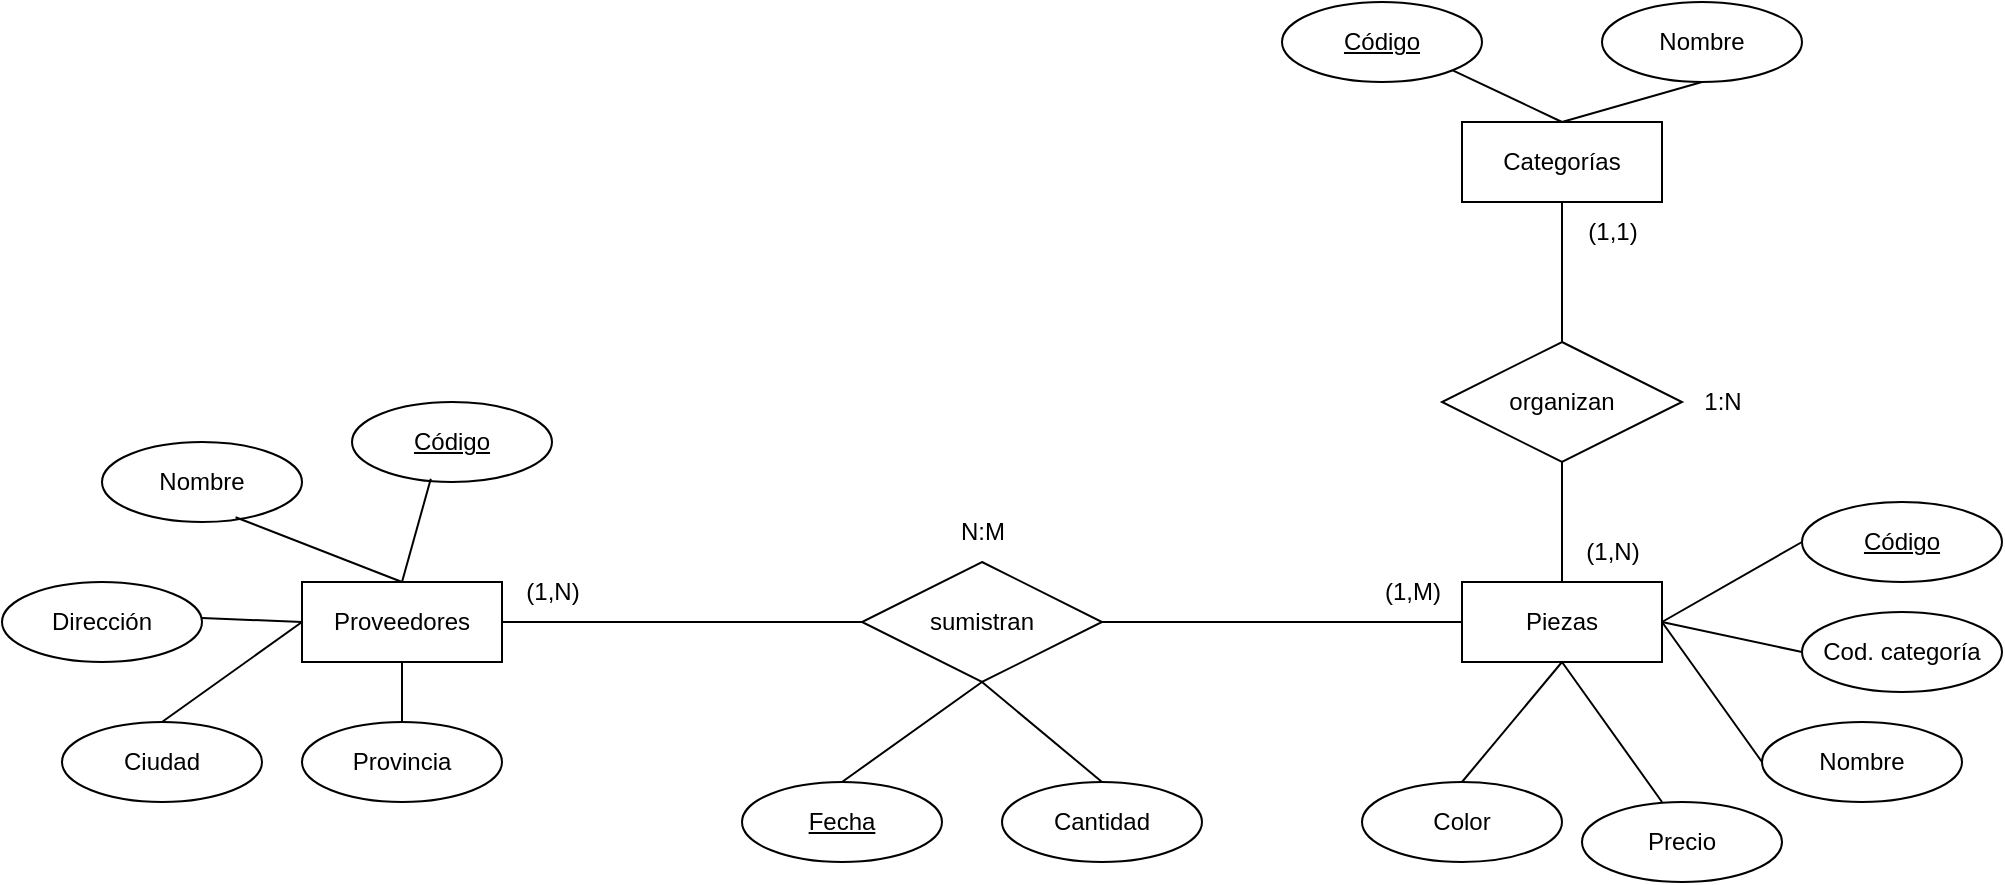 <mxfile version="25.0.3">
  <diagram name="Page-1" id="9SsJWKn7i3zsL7Wo0bwU">
    <mxGraphModel dx="1884" dy="1011" grid="1" gridSize="10" guides="1" tooltips="1" connect="1" arrows="1" fold="1" page="1" pageScale="1" pageWidth="1169" pageHeight="827" math="0" shadow="0">
      <root>
        <mxCell id="0" />
        <mxCell id="1" parent="0" />
        <mxCell id="yBerXTAvVyEteeCtmLjy-1" value="Proveedores" style="whiteSpace=wrap;html=1;align=center;" vertex="1" parent="1">
          <mxGeometry x="270" y="330" width="100" height="40" as="geometry" />
        </mxCell>
        <mxCell id="yBerXTAvVyEteeCtmLjy-2" value="Nombre" style="ellipse;whiteSpace=wrap;html=1;align=center;" vertex="1" parent="1">
          <mxGeometry x="170" y="260" width="100" height="40" as="geometry" />
        </mxCell>
        <mxCell id="yBerXTAvVyEteeCtmLjy-3" value="Ciudad" style="ellipse;whiteSpace=wrap;html=1;align=center;" vertex="1" parent="1">
          <mxGeometry x="150" y="400" width="100" height="40" as="geometry" />
        </mxCell>
        <mxCell id="yBerXTAvVyEteeCtmLjy-4" value="Provincia" style="ellipse;whiteSpace=wrap;html=1;align=center;" vertex="1" parent="1">
          <mxGeometry x="270" y="400" width="100" height="40" as="geometry" />
        </mxCell>
        <mxCell id="yBerXTAvVyEteeCtmLjy-5" value="Código" style="ellipse;whiteSpace=wrap;html=1;align=center;fontStyle=4;" vertex="1" parent="1">
          <mxGeometry x="295" y="240" width="100" height="40" as="geometry" />
        </mxCell>
        <mxCell id="yBerXTAvVyEteeCtmLjy-6" value="Dirección" style="ellipse;whiteSpace=wrap;html=1;align=center;" vertex="1" parent="1">
          <mxGeometry x="120" y="330" width="100" height="40" as="geometry" />
        </mxCell>
        <mxCell id="yBerXTAvVyEteeCtmLjy-12" value="sumistran" style="shape=rhombus;perimeter=rhombusPerimeter;whiteSpace=wrap;html=1;align=center;" vertex="1" parent="1">
          <mxGeometry x="550" y="320" width="120" height="60" as="geometry" />
        </mxCell>
        <mxCell id="yBerXTAvVyEteeCtmLjy-15" value="Fecha" style="ellipse;whiteSpace=wrap;html=1;align=center;fontStyle=4;" vertex="1" parent="1">
          <mxGeometry x="490" y="430" width="100" height="40" as="geometry" />
        </mxCell>
        <mxCell id="yBerXTAvVyEteeCtmLjy-16" value="Cantidad" style="ellipse;whiteSpace=wrap;html=1;align=center;" vertex="1" parent="1">
          <mxGeometry x="620" y="430" width="100" height="40" as="geometry" />
        </mxCell>
        <mxCell id="yBerXTAvVyEteeCtmLjy-17" value="Piezas" style="whiteSpace=wrap;html=1;align=center;" vertex="1" parent="1">
          <mxGeometry x="850" y="330" width="100" height="40" as="geometry" />
        </mxCell>
        <mxCell id="yBerXTAvVyEteeCtmLjy-18" value="Código" style="ellipse;whiteSpace=wrap;html=1;align=center;fontStyle=4;" vertex="1" parent="1">
          <mxGeometry x="1020" y="290" width="100" height="40" as="geometry" />
        </mxCell>
        <mxCell id="yBerXTAvVyEteeCtmLjy-19" value="Nombre" style="ellipse;whiteSpace=wrap;html=1;align=center;" vertex="1" parent="1">
          <mxGeometry x="1000" y="400" width="100" height="40" as="geometry" />
        </mxCell>
        <mxCell id="yBerXTAvVyEteeCtmLjy-20" value="Color" style="ellipse;whiteSpace=wrap;html=1;align=center;" vertex="1" parent="1">
          <mxGeometry x="800" y="430" width="100" height="40" as="geometry" />
        </mxCell>
        <mxCell id="yBerXTAvVyEteeCtmLjy-21" value="Precio" style="ellipse;whiteSpace=wrap;html=1;align=center;" vertex="1" parent="1">
          <mxGeometry x="910" y="440" width="100" height="40" as="geometry" />
        </mxCell>
        <mxCell id="yBerXTAvVyEteeCtmLjy-22" value="Cod. categoría" style="ellipse;whiteSpace=wrap;html=1;align=center;" vertex="1" parent="1">
          <mxGeometry x="1020" y="345" width="100" height="40" as="geometry" />
        </mxCell>
        <mxCell id="yBerXTAvVyEteeCtmLjy-23" value="Categorías" style="whiteSpace=wrap;html=1;align=center;" vertex="1" parent="1">
          <mxGeometry x="850" y="100" width="100" height="40" as="geometry" />
        </mxCell>
        <mxCell id="yBerXTAvVyEteeCtmLjy-24" value="Código" style="ellipse;whiteSpace=wrap;html=1;align=center;fontStyle=4;" vertex="1" parent="1">
          <mxGeometry x="760" y="40" width="100" height="40" as="geometry" />
        </mxCell>
        <mxCell id="yBerXTAvVyEteeCtmLjy-25" value="Nombre" style="ellipse;whiteSpace=wrap;html=1;align=center;" vertex="1" parent="1">
          <mxGeometry x="920" y="40" width="100" height="40" as="geometry" />
        </mxCell>
        <mxCell id="yBerXTAvVyEteeCtmLjy-27" value="organizan" style="shape=rhombus;perimeter=rhombusPerimeter;whiteSpace=wrap;html=1;align=center;" vertex="1" parent="1">
          <mxGeometry x="840" y="210" width="120" height="60" as="geometry" />
        </mxCell>
        <mxCell id="yBerXTAvVyEteeCtmLjy-29" value="" style="line;strokeWidth=1;rotatable=0;dashed=0;labelPosition=right;align=left;verticalAlign=middle;spacingTop=0;spacingLeft=6;points=[];portConstraint=eastwest;" vertex="1" parent="1">
          <mxGeometry x="370" y="345" width="180" height="10" as="geometry" />
        </mxCell>
        <mxCell id="yBerXTAvVyEteeCtmLjy-31" value="" style="line;strokeWidth=1;rotatable=0;dashed=0;labelPosition=right;align=left;verticalAlign=middle;spacingTop=0;spacingLeft=6;points=[];portConstraint=eastwest;" vertex="1" parent="1">
          <mxGeometry x="670" y="345" width="180" height="10" as="geometry" />
        </mxCell>
        <mxCell id="yBerXTAvVyEteeCtmLjy-34" value="" style="endArrow=none;html=1;rounded=0;entryX=0.5;entryY=0;entryDx=0;entryDy=0;exitX=0.668;exitY=0.94;exitDx=0;exitDy=0;exitPerimeter=0;" edge="1" parent="1" source="yBerXTAvVyEteeCtmLjy-2" target="yBerXTAvVyEteeCtmLjy-1">
          <mxGeometry relative="1" as="geometry">
            <mxPoint x="190" y="299" as="sourcePoint" />
            <mxPoint x="350" y="299" as="targetPoint" />
          </mxGeometry>
        </mxCell>
        <mxCell id="yBerXTAvVyEteeCtmLjy-35" value="" style="endArrow=none;html=1;rounded=0;exitX=0.394;exitY=0.96;exitDx=0;exitDy=0;exitPerimeter=0;" edge="1" parent="1" source="yBerXTAvVyEteeCtmLjy-5">
          <mxGeometry relative="1" as="geometry">
            <mxPoint x="510" y="490" as="sourcePoint" />
            <mxPoint x="320" y="330" as="targetPoint" />
          </mxGeometry>
        </mxCell>
        <mxCell id="yBerXTAvVyEteeCtmLjy-36" value="" style="endArrow=none;html=1;rounded=0;entryX=0;entryY=0.5;entryDx=0;entryDy=0;" edge="1" parent="1" target="yBerXTAvVyEteeCtmLjy-1">
          <mxGeometry relative="1" as="geometry">
            <mxPoint x="220" y="348" as="sourcePoint" />
            <mxPoint x="303" y="380" as="targetPoint" />
          </mxGeometry>
        </mxCell>
        <mxCell id="yBerXTAvVyEteeCtmLjy-37" value="" style="endArrow=none;html=1;rounded=0;exitX=0.5;exitY=0;exitDx=0;exitDy=0;entryX=0;entryY=0.5;entryDx=0;entryDy=0;" edge="1" parent="1" source="yBerXTAvVyEteeCtmLjy-3" target="yBerXTAvVyEteeCtmLjy-1">
          <mxGeometry relative="1" as="geometry">
            <mxPoint x="510" y="490" as="sourcePoint" />
            <mxPoint x="670" y="490" as="targetPoint" />
          </mxGeometry>
        </mxCell>
        <mxCell id="yBerXTAvVyEteeCtmLjy-38" value="" style="endArrow=none;html=1;rounded=0;exitX=0.5;exitY=1;exitDx=0;exitDy=0;" edge="1" parent="1" source="yBerXTAvVyEteeCtmLjy-1" target="yBerXTAvVyEteeCtmLjy-4">
          <mxGeometry relative="1" as="geometry">
            <mxPoint x="510" y="490" as="sourcePoint" />
            <mxPoint x="670" y="490" as="targetPoint" />
          </mxGeometry>
        </mxCell>
        <mxCell id="yBerXTAvVyEteeCtmLjy-39" value="" style="endArrow=none;html=1;rounded=0;exitX=0.5;exitY=0;exitDx=0;exitDy=0;entryX=0.5;entryY=1;entryDx=0;entryDy=0;" edge="1" parent="1" source="yBerXTAvVyEteeCtmLjy-15" target="yBerXTAvVyEteeCtmLjy-12">
          <mxGeometry relative="1" as="geometry">
            <mxPoint x="510" y="490" as="sourcePoint" />
            <mxPoint x="670" y="490" as="targetPoint" />
          </mxGeometry>
        </mxCell>
        <mxCell id="yBerXTAvVyEteeCtmLjy-40" value="" style="endArrow=none;html=1;rounded=0;exitX=0.5;exitY=0;exitDx=0;exitDy=0;" edge="1" parent="1" source="yBerXTAvVyEteeCtmLjy-16">
          <mxGeometry relative="1" as="geometry">
            <mxPoint x="550" y="440" as="sourcePoint" />
            <mxPoint x="610" y="380" as="targetPoint" />
          </mxGeometry>
        </mxCell>
        <mxCell id="yBerXTAvVyEteeCtmLjy-41" value="" style="endArrow=none;html=1;rounded=0;entryX=0.5;entryY=0;entryDx=0;entryDy=0;" edge="1" parent="1" source="yBerXTAvVyEteeCtmLjy-23" target="yBerXTAvVyEteeCtmLjy-27">
          <mxGeometry relative="1" as="geometry">
            <mxPoint x="810" y="370" as="sourcePoint" />
            <mxPoint x="970" y="370" as="targetPoint" />
          </mxGeometry>
        </mxCell>
        <mxCell id="yBerXTAvVyEteeCtmLjy-42" value="" style="endArrow=none;html=1;rounded=0;entryX=0.5;entryY=0;entryDx=0;entryDy=0;exitX=0.5;exitY=1;exitDx=0;exitDy=0;" edge="1" parent="1" source="yBerXTAvVyEteeCtmLjy-27" target="yBerXTAvVyEteeCtmLjy-17">
          <mxGeometry relative="1" as="geometry">
            <mxPoint x="910" y="150" as="sourcePoint" />
            <mxPoint x="910" y="220" as="targetPoint" />
          </mxGeometry>
        </mxCell>
        <mxCell id="yBerXTAvVyEteeCtmLjy-43" value="" style="endArrow=none;html=1;rounded=0;exitX=1;exitY=1;exitDx=0;exitDy=0;entryX=0.5;entryY=0;entryDx=0;entryDy=0;" edge="1" parent="1" source="yBerXTAvVyEteeCtmLjy-24" target="yBerXTAvVyEteeCtmLjy-23">
          <mxGeometry relative="1" as="geometry">
            <mxPoint x="810" y="130" as="sourcePoint" />
            <mxPoint x="970" y="130" as="targetPoint" />
          </mxGeometry>
        </mxCell>
        <mxCell id="yBerXTAvVyEteeCtmLjy-44" value="" style="endArrow=none;html=1;rounded=0;exitX=0.5;exitY=1;exitDx=0;exitDy=0;entryX=0.5;entryY=0;entryDx=0;entryDy=0;" edge="1" parent="1" source="yBerXTAvVyEteeCtmLjy-25" target="yBerXTAvVyEteeCtmLjy-23">
          <mxGeometry relative="1" as="geometry">
            <mxPoint x="855" y="84" as="sourcePoint" />
            <mxPoint x="910" y="110" as="targetPoint" />
          </mxGeometry>
        </mxCell>
        <mxCell id="yBerXTAvVyEteeCtmLjy-45" value="" style="endArrow=none;html=1;rounded=0;entryX=0;entryY=0.5;entryDx=0;entryDy=0;exitX=1;exitY=0.5;exitDx=0;exitDy=0;" edge="1" parent="1" source="yBerXTAvVyEteeCtmLjy-17" target="yBerXTAvVyEteeCtmLjy-18">
          <mxGeometry relative="1" as="geometry">
            <mxPoint x="810" y="370" as="sourcePoint" />
            <mxPoint x="970" y="370" as="targetPoint" />
          </mxGeometry>
        </mxCell>
        <mxCell id="yBerXTAvVyEteeCtmLjy-46" value="" style="endArrow=none;html=1;rounded=0;entryX=0;entryY=0.5;entryDx=0;entryDy=0;exitX=1;exitY=0.5;exitDx=0;exitDy=0;" edge="1" parent="1" source="yBerXTAvVyEteeCtmLjy-17" target="yBerXTAvVyEteeCtmLjy-22">
          <mxGeometry relative="1" as="geometry">
            <mxPoint x="960" y="360" as="sourcePoint" />
            <mxPoint x="1030" y="320" as="targetPoint" />
          </mxGeometry>
        </mxCell>
        <mxCell id="yBerXTAvVyEteeCtmLjy-47" value="" style="endArrow=none;html=1;rounded=0;entryX=0;entryY=0.5;entryDx=0;entryDy=0;exitX=1;exitY=0.5;exitDx=0;exitDy=0;" edge="1" parent="1" source="yBerXTAvVyEteeCtmLjy-17" target="yBerXTAvVyEteeCtmLjy-19">
          <mxGeometry relative="1" as="geometry">
            <mxPoint x="960" y="360" as="sourcePoint" />
            <mxPoint x="1030" y="375" as="targetPoint" />
          </mxGeometry>
        </mxCell>
        <mxCell id="yBerXTAvVyEteeCtmLjy-48" value="" style="endArrow=none;html=1;rounded=0;entryX=0.5;entryY=1;entryDx=0;entryDy=0;exitX=0.5;exitY=0;exitDx=0;exitDy=0;" edge="1" parent="1" source="yBerXTAvVyEteeCtmLjy-20" target="yBerXTAvVyEteeCtmLjy-17">
          <mxGeometry relative="1" as="geometry">
            <mxPoint x="970" y="370" as="sourcePoint" />
            <mxPoint x="1040" y="385" as="targetPoint" />
          </mxGeometry>
        </mxCell>
        <mxCell id="yBerXTAvVyEteeCtmLjy-49" value="" style="endArrow=none;html=1;rounded=0;" edge="1" parent="1">
          <mxGeometry relative="1" as="geometry">
            <mxPoint x="900" y="370" as="sourcePoint" />
            <mxPoint x="950" y="440" as="targetPoint" />
          </mxGeometry>
        </mxCell>
        <mxCell id="yBerXTAvVyEteeCtmLjy-50" value="(1,M)" style="text;html=1;align=center;verticalAlign=middle;resizable=0;points=[];autosize=1;strokeColor=none;fillColor=none;" vertex="1" parent="1">
          <mxGeometry x="800" y="320" width="50" height="30" as="geometry" />
        </mxCell>
        <mxCell id="yBerXTAvVyEteeCtmLjy-51" value="(1,N)" style="text;html=1;align=center;verticalAlign=middle;resizable=0;points=[];autosize=1;strokeColor=none;fillColor=none;" vertex="1" parent="1">
          <mxGeometry x="370" y="320" width="50" height="30" as="geometry" />
        </mxCell>
        <mxCell id="yBerXTAvVyEteeCtmLjy-52" value="N:M" style="text;html=1;align=center;verticalAlign=middle;resizable=0;points=[];autosize=1;strokeColor=none;fillColor=none;" vertex="1" parent="1">
          <mxGeometry x="585" y="290" width="50" height="30" as="geometry" />
        </mxCell>
        <mxCell id="yBerXTAvVyEteeCtmLjy-53" value="(1,1)" style="text;html=1;align=center;verticalAlign=middle;resizable=0;points=[];autosize=1;strokeColor=none;fillColor=none;" vertex="1" parent="1">
          <mxGeometry x="900" y="140" width="50" height="30" as="geometry" />
        </mxCell>
        <mxCell id="yBerXTAvVyEteeCtmLjy-54" value="(1,N)" style="text;html=1;align=center;verticalAlign=middle;resizable=0;points=[];autosize=1;strokeColor=none;fillColor=none;" vertex="1" parent="1">
          <mxGeometry x="900" y="300" width="50" height="30" as="geometry" />
        </mxCell>
        <mxCell id="yBerXTAvVyEteeCtmLjy-55" value="1:N" style="text;html=1;align=center;verticalAlign=middle;resizable=0;points=[];autosize=1;strokeColor=none;fillColor=none;" vertex="1" parent="1">
          <mxGeometry x="960" y="225" width="40" height="30" as="geometry" />
        </mxCell>
      </root>
    </mxGraphModel>
  </diagram>
</mxfile>
